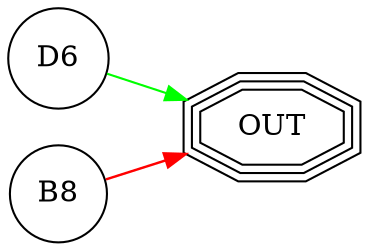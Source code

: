 digraph network {
rankdir=LR;
overlap="prism";
sep="+15";
node [shape="circle"]
13 [label="D6"]
31 [label="B8"]
node [shape="doublecircle"]
node [shape="square"]
node [shape="diamond"]
node [shape="tripleoctagon"]
63 [label="OUT"]
13 -> 63 [penwidth="1.0171661376953125" color="green"]
31 -> 63 [penwidth="1.171661376953125" color="red"]
}
